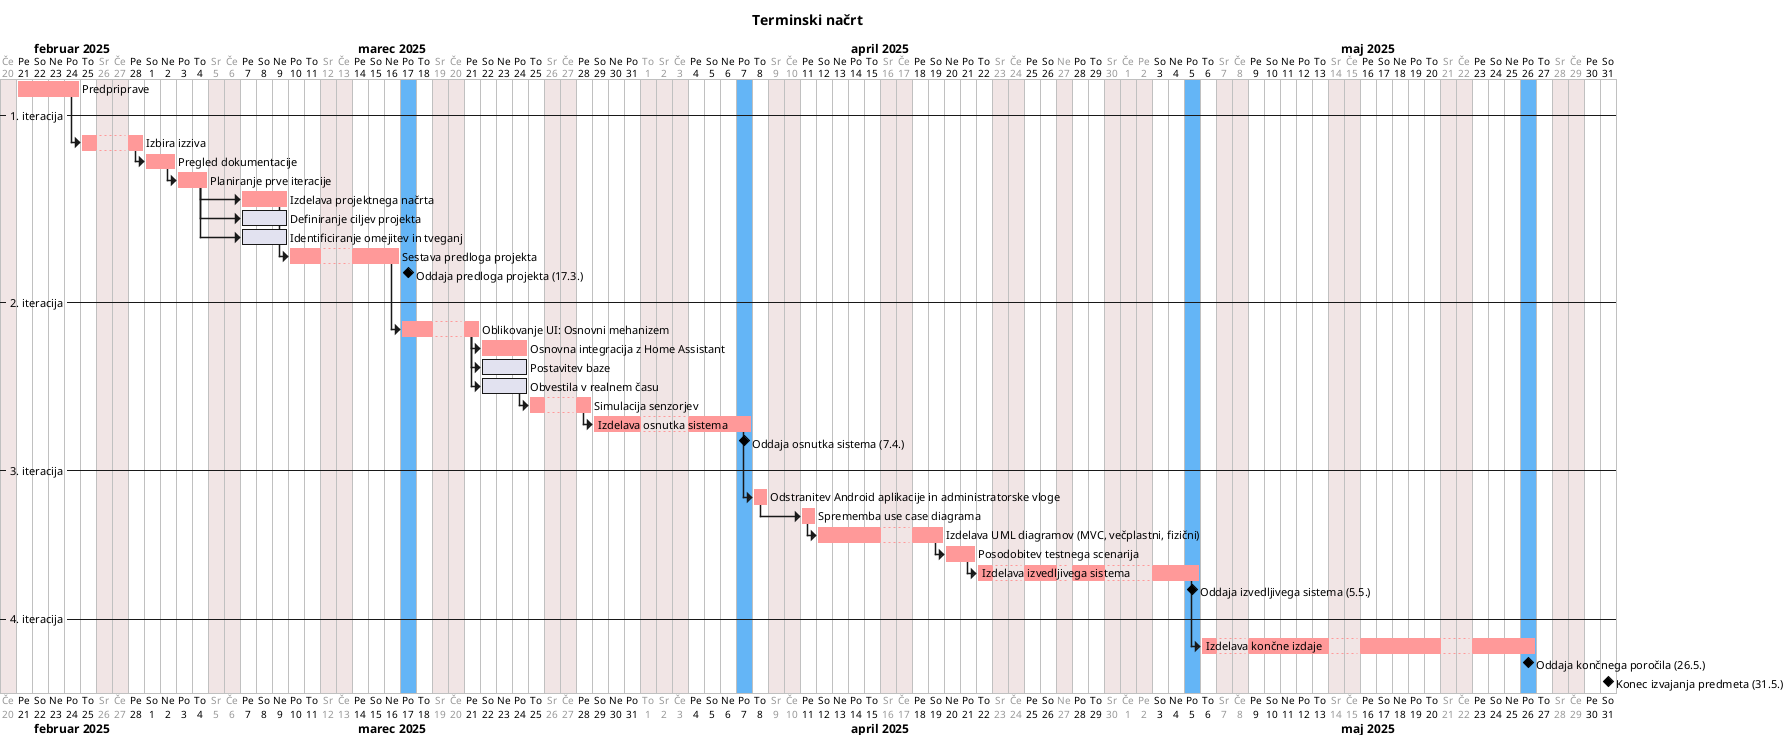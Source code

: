 @startgantt
title Terminski načrt

skinparam backgroundColor #ffffff
language sl
printscale daily

wednesday are closed
thursday are closed
2025-04-01 is closed
2025-04-27 is closed
2025-05-01 is closed
2025-05-02 is closed

2025-03-17 is colored in #64b5f6
2025-04-07 is colored in #64b5f6
2025-05-05 is colored in #64b5f6
2025-05-26 is colored in #64b5f6

Project starts 2025-02-20

[Predpriprave] as [A0] lasts 4 days

-- 1. iteracija --

[A0] is colored in #ff9999
[Izbira izziva] as [A1] lasts 2 days and starts at [A0]'s end  
[A1] is colored in #ff9999
[Pregled dokumentacije] as [A2] lasts 2 days and starts at [A1]'s end
[A2] is colored in #ff9999
[Planiranje prve iteracije] as [A3] lasts 2 days and starts at [A2]'s end
[A3] is colored in #ff9999
[Izdelava projektnega načrta] as [A4] lasts 3 days and starts at [A3]'s end
[A4] is colored in #ff9999
[Definiranje ciljev projekta] as [A5] lasts 3 days and starts at [A3]'s end
[Identificiranje omejitev in tveganj] as [A6] lasts 3 days and starts at [A3]'s end
[Sestava predloga projekta] as [A7] lasts 5 days and starts at [A4]'s end
[A7] is colored in #ff9999
[Oddaja predloga projekta (17.3.)] happens at 2025-03-17

-- 2. iteracija --

[Oblikovanje UI: Osnovni mehanizem] as [A8] lasts 3 days and starts at [A7]'s end
[A8] is colored in #ff9999
[Osnovna integracija z Home Assistant] as [A9] lasts 3 days and starts at [A8]'s end
[A9] is colored in #ff9999
[Postavitev baze] as [A10] lasts 3 days and starts at [A8]'s end
[Obvestila v realnem času] as [A11] lasts 3 days and starts at [A8]'s end
[Simulacija senzorjev] as [A12] lasts 2 days and starts at [A11]'s end
[A12] is colored in #ff9999
[Izdelava osnutka sistema] as [A13] lasts 7 days and starts at [A12]'s end
[A13] is colored in #ff9999
[Oddaja osnutka sistema (7.4.)] happens at 2025-04-07

-- 3. iteracija --


[Odstranitev Android aplikacije in administratorske vloge] as [A14] lasts 1 day and starts at [A13]'s end
[A14] is colored in #ff9999

[Sprememba use case diagrama] as [A15] lasts 1 day and starts at [A14]'s end
[A15] is colored in #ff9999

[Izdelava UML diagramov (MVC, večplastni, fizični)] as [A16] lasts 6 days and starts at [A15]'s end
[A16] is colored in #ff9999

[Posodobitev testnega scenarija] as [A17] lasts 2 days and starts at [A16]'s end
[A17] is colored in #ff9999

[Izdelava izvedljivega sistema] as [A18] lasts 8 days and starts at [A17]'s end
[A18] is colored in #ff9999

[Oddaja izvedljivega sistema (5.5.)] happens at 2025-05-05


-- 4. iteracija --

[Izdelava končne izdaje] as [A20] lasts 15 days and starts at [A18]'s end
[A20] is colored in #ff9999
[Oddaja končnega poročila (26.5.)] happens at 2025-05-26

[Konec izvajanja predmeta (31.5.)] happens at 2025-05-31

@endgantt
